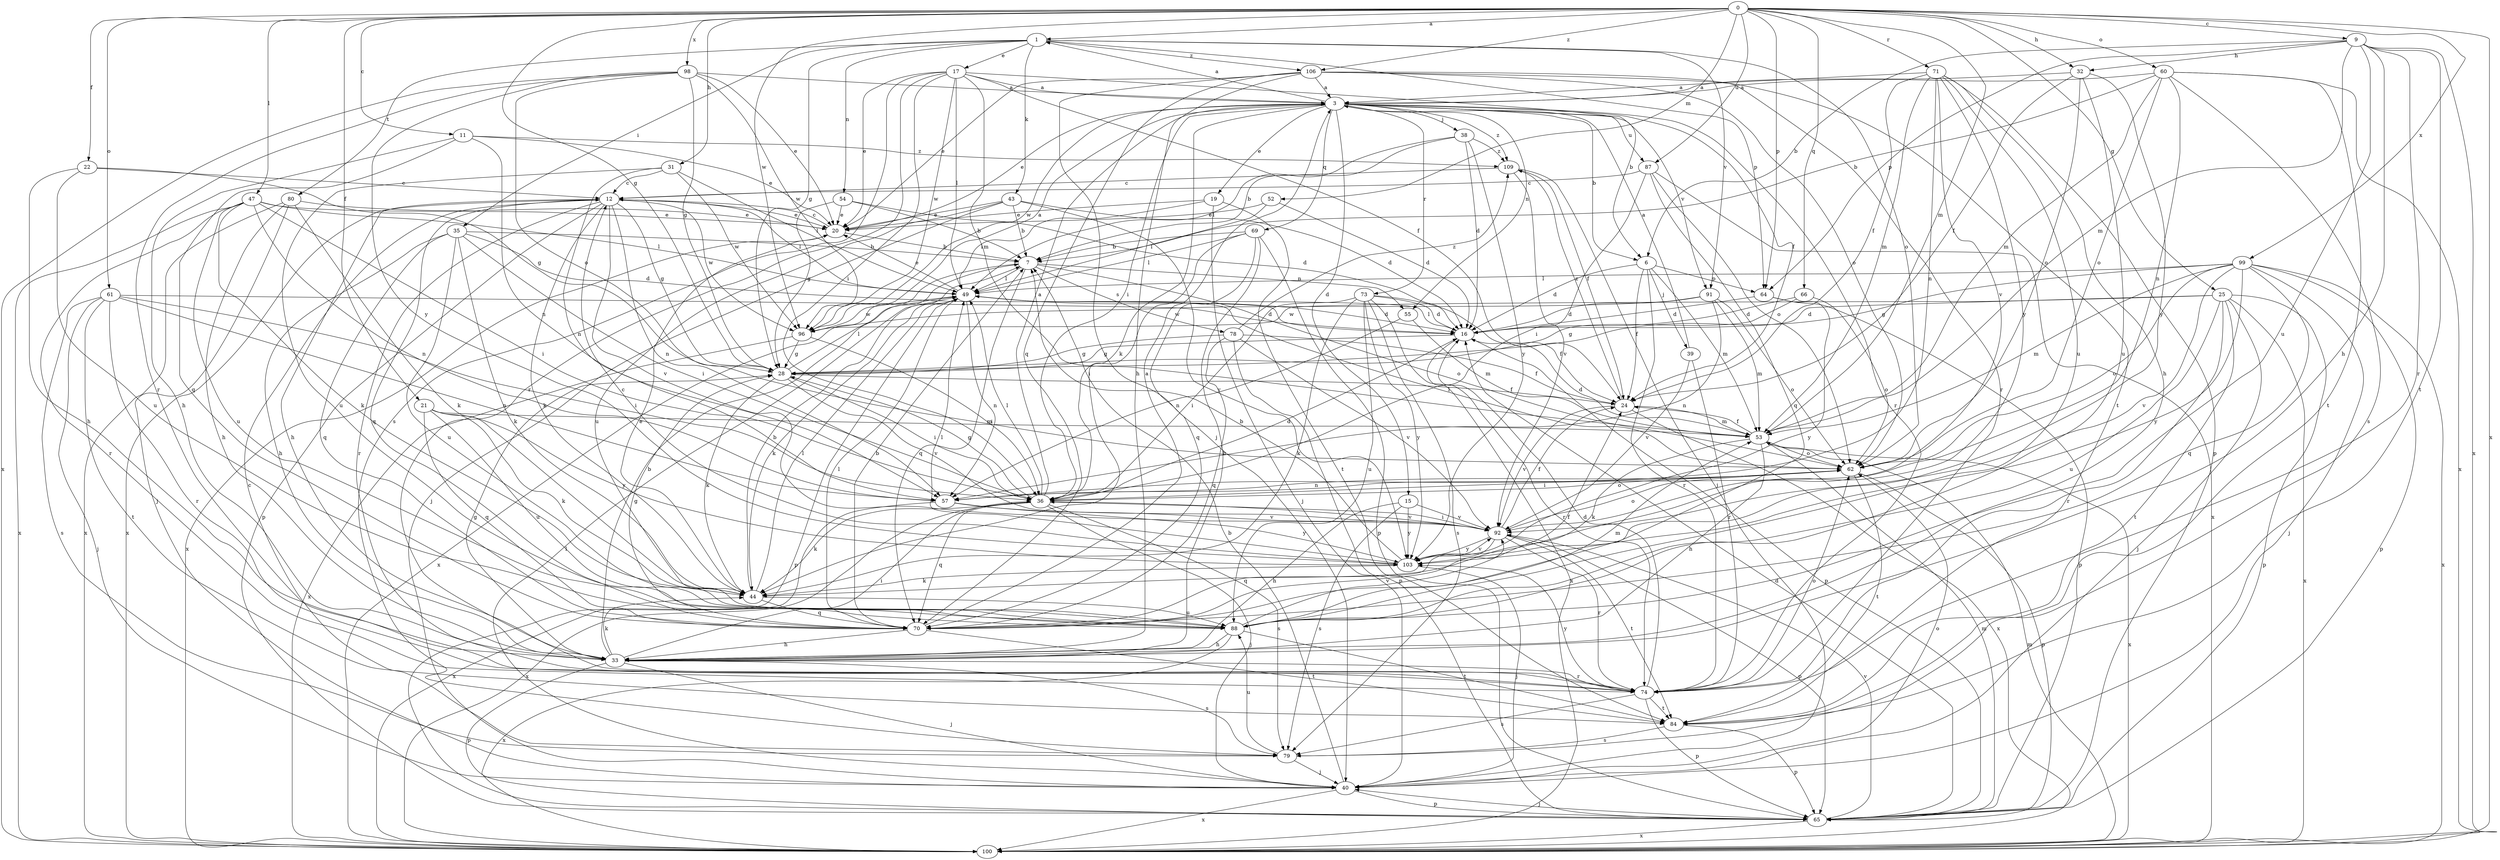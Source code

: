 strict digraph  {
0;
1;
3;
6;
7;
9;
11;
12;
15;
16;
17;
19;
20;
21;
22;
24;
25;
28;
31;
32;
33;
35;
36;
38;
39;
40;
43;
44;
47;
49;
52;
53;
54;
55;
57;
60;
61;
62;
64;
65;
66;
69;
70;
71;
73;
74;
78;
79;
80;
84;
87;
88;
91;
92;
96;
98;
99;
100;
103;
106;
109;
0 -> 1  [label=a];
0 -> 9  [label=c];
0 -> 11  [label=c];
0 -> 21  [label=f];
0 -> 22  [label=f];
0 -> 25  [label=g];
0 -> 28  [label=g];
0 -> 31  [label=h];
0 -> 32  [label=h];
0 -> 47  [label=l];
0 -> 52  [label=m];
0 -> 53  [label=m];
0 -> 60  [label=o];
0 -> 61  [label=o];
0 -> 64  [label=p];
0 -> 66  [label=q];
0 -> 71  [label=r];
0 -> 87  [label=u];
0 -> 96  [label=w];
0 -> 98  [label=x];
0 -> 99  [label=x];
0 -> 100  [label=x];
0 -> 106  [label=z];
1 -> 17  [label=e];
1 -> 28  [label=g];
1 -> 35  [label=i];
1 -> 43  [label=k];
1 -> 54  [label=n];
1 -> 62  [label=o];
1 -> 64  [label=p];
1 -> 80  [label=t];
1 -> 91  [label=v];
1 -> 106  [label=z];
3 -> 1  [label=a];
3 -> 6  [label=b];
3 -> 15  [label=d];
3 -> 19  [label=e];
3 -> 20  [label=e];
3 -> 24  [label=f];
3 -> 36  [label=i];
3 -> 38  [label=j];
3 -> 44  [label=k];
3 -> 55  [label=n];
3 -> 69  [label=q];
3 -> 73  [label=r];
3 -> 74  [label=r];
3 -> 87  [label=u];
3 -> 91  [label=v];
3 -> 96  [label=w];
3 -> 109  [label=z];
6 -> 16  [label=d];
6 -> 24  [label=f];
6 -> 39  [label=j];
6 -> 53  [label=m];
6 -> 64  [label=p];
6 -> 74  [label=r];
7 -> 49  [label=l];
7 -> 55  [label=n];
7 -> 62  [label=o];
7 -> 70  [label=q];
7 -> 78  [label=s];
7 -> 100  [label=x];
9 -> 6  [label=b];
9 -> 32  [label=h];
9 -> 33  [label=h];
9 -> 53  [label=m];
9 -> 64  [label=p];
9 -> 74  [label=r];
9 -> 84  [label=t];
9 -> 88  [label=u];
9 -> 100  [label=x];
11 -> 20  [label=e];
11 -> 33  [label=h];
11 -> 57  [label=n];
11 -> 70  [label=q];
11 -> 109  [label=z];
12 -> 20  [label=e];
12 -> 28  [label=g];
12 -> 33  [label=h];
12 -> 44  [label=k];
12 -> 49  [label=l];
12 -> 57  [label=n];
12 -> 65  [label=p];
12 -> 70  [label=q];
12 -> 74  [label=r];
12 -> 92  [label=v];
12 -> 96  [label=w];
12 -> 100  [label=x];
15 -> 33  [label=h];
15 -> 79  [label=s];
15 -> 92  [label=v];
15 -> 103  [label=y];
16 -> 28  [label=g];
16 -> 49  [label=l];
16 -> 65  [label=p];
16 -> 74  [label=r];
17 -> 3  [label=a];
17 -> 6  [label=b];
17 -> 20  [label=e];
17 -> 24  [label=f];
17 -> 36  [label=i];
17 -> 49  [label=l];
17 -> 53  [label=m];
17 -> 74  [label=r];
17 -> 79  [label=s];
17 -> 96  [label=w];
19 -> 20  [label=e];
19 -> 40  [label=j];
19 -> 49  [label=l];
19 -> 84  [label=t];
20 -> 7  [label=b];
20 -> 12  [label=c];
20 -> 100  [label=x];
21 -> 44  [label=k];
21 -> 53  [label=m];
21 -> 70  [label=q];
21 -> 88  [label=u];
21 -> 103  [label=y];
22 -> 12  [label=c];
22 -> 28  [label=g];
22 -> 33  [label=h];
22 -> 88  [label=u];
24 -> 53  [label=m];
24 -> 92  [label=v];
24 -> 100  [label=x];
24 -> 109  [label=z];
25 -> 16  [label=d];
25 -> 40  [label=j];
25 -> 65  [label=p];
25 -> 74  [label=r];
25 -> 84  [label=t];
25 -> 88  [label=u];
25 -> 96  [label=w];
25 -> 100  [label=x];
28 -> 24  [label=f];
28 -> 36  [label=i];
28 -> 44  [label=k];
28 -> 49  [label=l];
28 -> 92  [label=v];
31 -> 12  [label=c];
31 -> 49  [label=l];
31 -> 57  [label=n];
31 -> 88  [label=u];
31 -> 96  [label=w];
32 -> 3  [label=a];
32 -> 24  [label=f];
32 -> 62  [label=o];
32 -> 88  [label=u];
32 -> 103  [label=y];
33 -> 7  [label=b];
33 -> 28  [label=g];
33 -> 36  [label=i];
33 -> 40  [label=j];
33 -> 44  [label=k];
33 -> 65  [label=p];
33 -> 74  [label=r];
33 -> 79  [label=s];
35 -> 7  [label=b];
35 -> 16  [label=d];
35 -> 33  [label=h];
35 -> 36  [label=i];
35 -> 44  [label=k];
35 -> 70  [label=q];
35 -> 88  [label=u];
36 -> 3  [label=a];
36 -> 16  [label=d];
36 -> 28  [label=g];
36 -> 40  [label=j];
36 -> 44  [label=k];
36 -> 49  [label=l];
36 -> 62  [label=o];
36 -> 70  [label=q];
36 -> 79  [label=s];
36 -> 92  [label=v];
36 -> 100  [label=x];
38 -> 7  [label=b];
38 -> 16  [label=d];
38 -> 49  [label=l];
38 -> 103  [label=y];
38 -> 109  [label=z];
39 -> 3  [label=a];
39 -> 74  [label=r];
39 -> 92  [label=v];
40 -> 7  [label=b];
40 -> 49  [label=l];
40 -> 62  [label=o];
40 -> 65  [label=p];
40 -> 100  [label=x];
43 -> 7  [label=b];
43 -> 16  [label=d];
43 -> 20  [label=e];
43 -> 40  [label=j];
43 -> 88  [label=u];
43 -> 103  [label=y];
44 -> 7  [label=b];
44 -> 20  [label=e];
44 -> 49  [label=l];
44 -> 70  [label=q];
44 -> 88  [label=u];
47 -> 20  [label=e];
47 -> 36  [label=i];
47 -> 44  [label=k];
47 -> 49  [label=l];
47 -> 57  [label=n];
47 -> 74  [label=r];
47 -> 88  [label=u];
47 -> 100  [label=x];
49 -> 16  [label=d];
49 -> 20  [label=e];
49 -> 44  [label=k];
49 -> 57  [label=n];
49 -> 65  [label=p];
49 -> 96  [label=w];
52 -> 16  [label=d];
52 -> 20  [label=e];
52 -> 49  [label=l];
53 -> 16  [label=d];
53 -> 24  [label=f];
53 -> 33  [label=h];
53 -> 44  [label=k];
53 -> 62  [label=o];
53 -> 100  [label=x];
54 -> 7  [label=b];
54 -> 16  [label=d];
54 -> 20  [label=e];
54 -> 28  [label=g];
55 -> 53  [label=m];
55 -> 57  [label=n];
57 -> 92  [label=v];
57 -> 100  [label=x];
57 -> 103  [label=y];
60 -> 3  [label=a];
60 -> 7  [label=b];
60 -> 53  [label=m];
60 -> 57  [label=n];
60 -> 62  [label=o];
60 -> 79  [label=s];
60 -> 84  [label=t];
60 -> 100  [label=x];
61 -> 16  [label=d];
61 -> 36  [label=i];
61 -> 40  [label=j];
61 -> 57  [label=n];
61 -> 74  [label=r];
61 -> 79  [label=s];
61 -> 84  [label=t];
62 -> 36  [label=i];
62 -> 49  [label=l];
62 -> 57  [label=n];
62 -> 65  [label=p];
62 -> 84  [label=t];
64 -> 16  [label=d];
64 -> 65  [label=p];
64 -> 103  [label=y];
65 -> 16  [label=d];
65 -> 40  [label=j];
65 -> 53  [label=m];
65 -> 92  [label=v];
65 -> 100  [label=x];
66 -> 16  [label=d];
66 -> 28  [label=g];
66 -> 62  [label=o];
69 -> 7  [label=b];
69 -> 33  [label=h];
69 -> 36  [label=i];
69 -> 49  [label=l];
69 -> 65  [label=p];
69 -> 70  [label=q];
70 -> 3  [label=a];
70 -> 7  [label=b];
70 -> 28  [label=g];
70 -> 33  [label=h];
70 -> 49  [label=l];
70 -> 84  [label=t];
70 -> 92  [label=v];
71 -> 3  [label=a];
71 -> 24  [label=f];
71 -> 33  [label=h];
71 -> 53  [label=m];
71 -> 57  [label=n];
71 -> 65  [label=p];
71 -> 88  [label=u];
71 -> 92  [label=v];
71 -> 103  [label=y];
73 -> 16  [label=d];
73 -> 24  [label=f];
73 -> 36  [label=i];
73 -> 44  [label=k];
73 -> 79  [label=s];
73 -> 88  [label=u];
73 -> 100  [label=x];
73 -> 103  [label=y];
74 -> 16  [label=d];
74 -> 62  [label=o];
74 -> 65  [label=p];
74 -> 79  [label=s];
74 -> 84  [label=t];
74 -> 103  [label=y];
78 -> 24  [label=f];
78 -> 28  [label=g];
78 -> 65  [label=p];
78 -> 70  [label=q];
78 -> 92  [label=v];
78 -> 109  [label=z];
79 -> 12  [label=c];
79 -> 40  [label=j];
79 -> 88  [label=u];
80 -> 20  [label=e];
80 -> 33  [label=h];
80 -> 40  [label=j];
80 -> 44  [label=k];
80 -> 100  [label=x];
84 -> 65  [label=p];
84 -> 79  [label=s];
87 -> 12  [label=c];
87 -> 36  [label=i];
87 -> 62  [label=o];
87 -> 70  [label=q];
87 -> 100  [label=x];
88 -> 24  [label=f];
88 -> 33  [label=h];
88 -> 53  [label=m];
88 -> 84  [label=t];
88 -> 100  [label=x];
91 -> 16  [label=d];
91 -> 53  [label=m];
91 -> 57  [label=n];
91 -> 62  [label=o];
91 -> 96  [label=w];
92 -> 24  [label=f];
92 -> 36  [label=i];
92 -> 62  [label=o];
92 -> 65  [label=p];
92 -> 70  [label=q];
92 -> 74  [label=r];
92 -> 84  [label=t];
92 -> 103  [label=y];
96 -> 3  [label=a];
96 -> 28  [label=g];
96 -> 36  [label=i];
96 -> 100  [label=x];
98 -> 3  [label=a];
98 -> 20  [label=e];
98 -> 28  [label=g];
98 -> 62  [label=o];
98 -> 74  [label=r];
98 -> 96  [label=w];
98 -> 100  [label=x];
98 -> 103  [label=y];
99 -> 28  [label=g];
99 -> 40  [label=j];
99 -> 49  [label=l];
99 -> 53  [label=m];
99 -> 62  [label=o];
99 -> 65  [label=p];
99 -> 70  [label=q];
99 -> 92  [label=v];
99 -> 100  [label=x];
99 -> 103  [label=y];
100 -> 53  [label=m];
103 -> 7  [label=b];
103 -> 12  [label=c];
103 -> 40  [label=j];
103 -> 44  [label=k];
103 -> 49  [label=l];
103 -> 92  [label=v];
106 -> 3  [label=a];
106 -> 20  [label=e];
106 -> 33  [label=h];
106 -> 40  [label=j];
106 -> 62  [label=o];
106 -> 70  [label=q];
106 -> 74  [label=r];
106 -> 84  [label=t];
109 -> 12  [label=c];
109 -> 24  [label=f];
109 -> 40  [label=j];
109 -> 92  [label=v];
}
